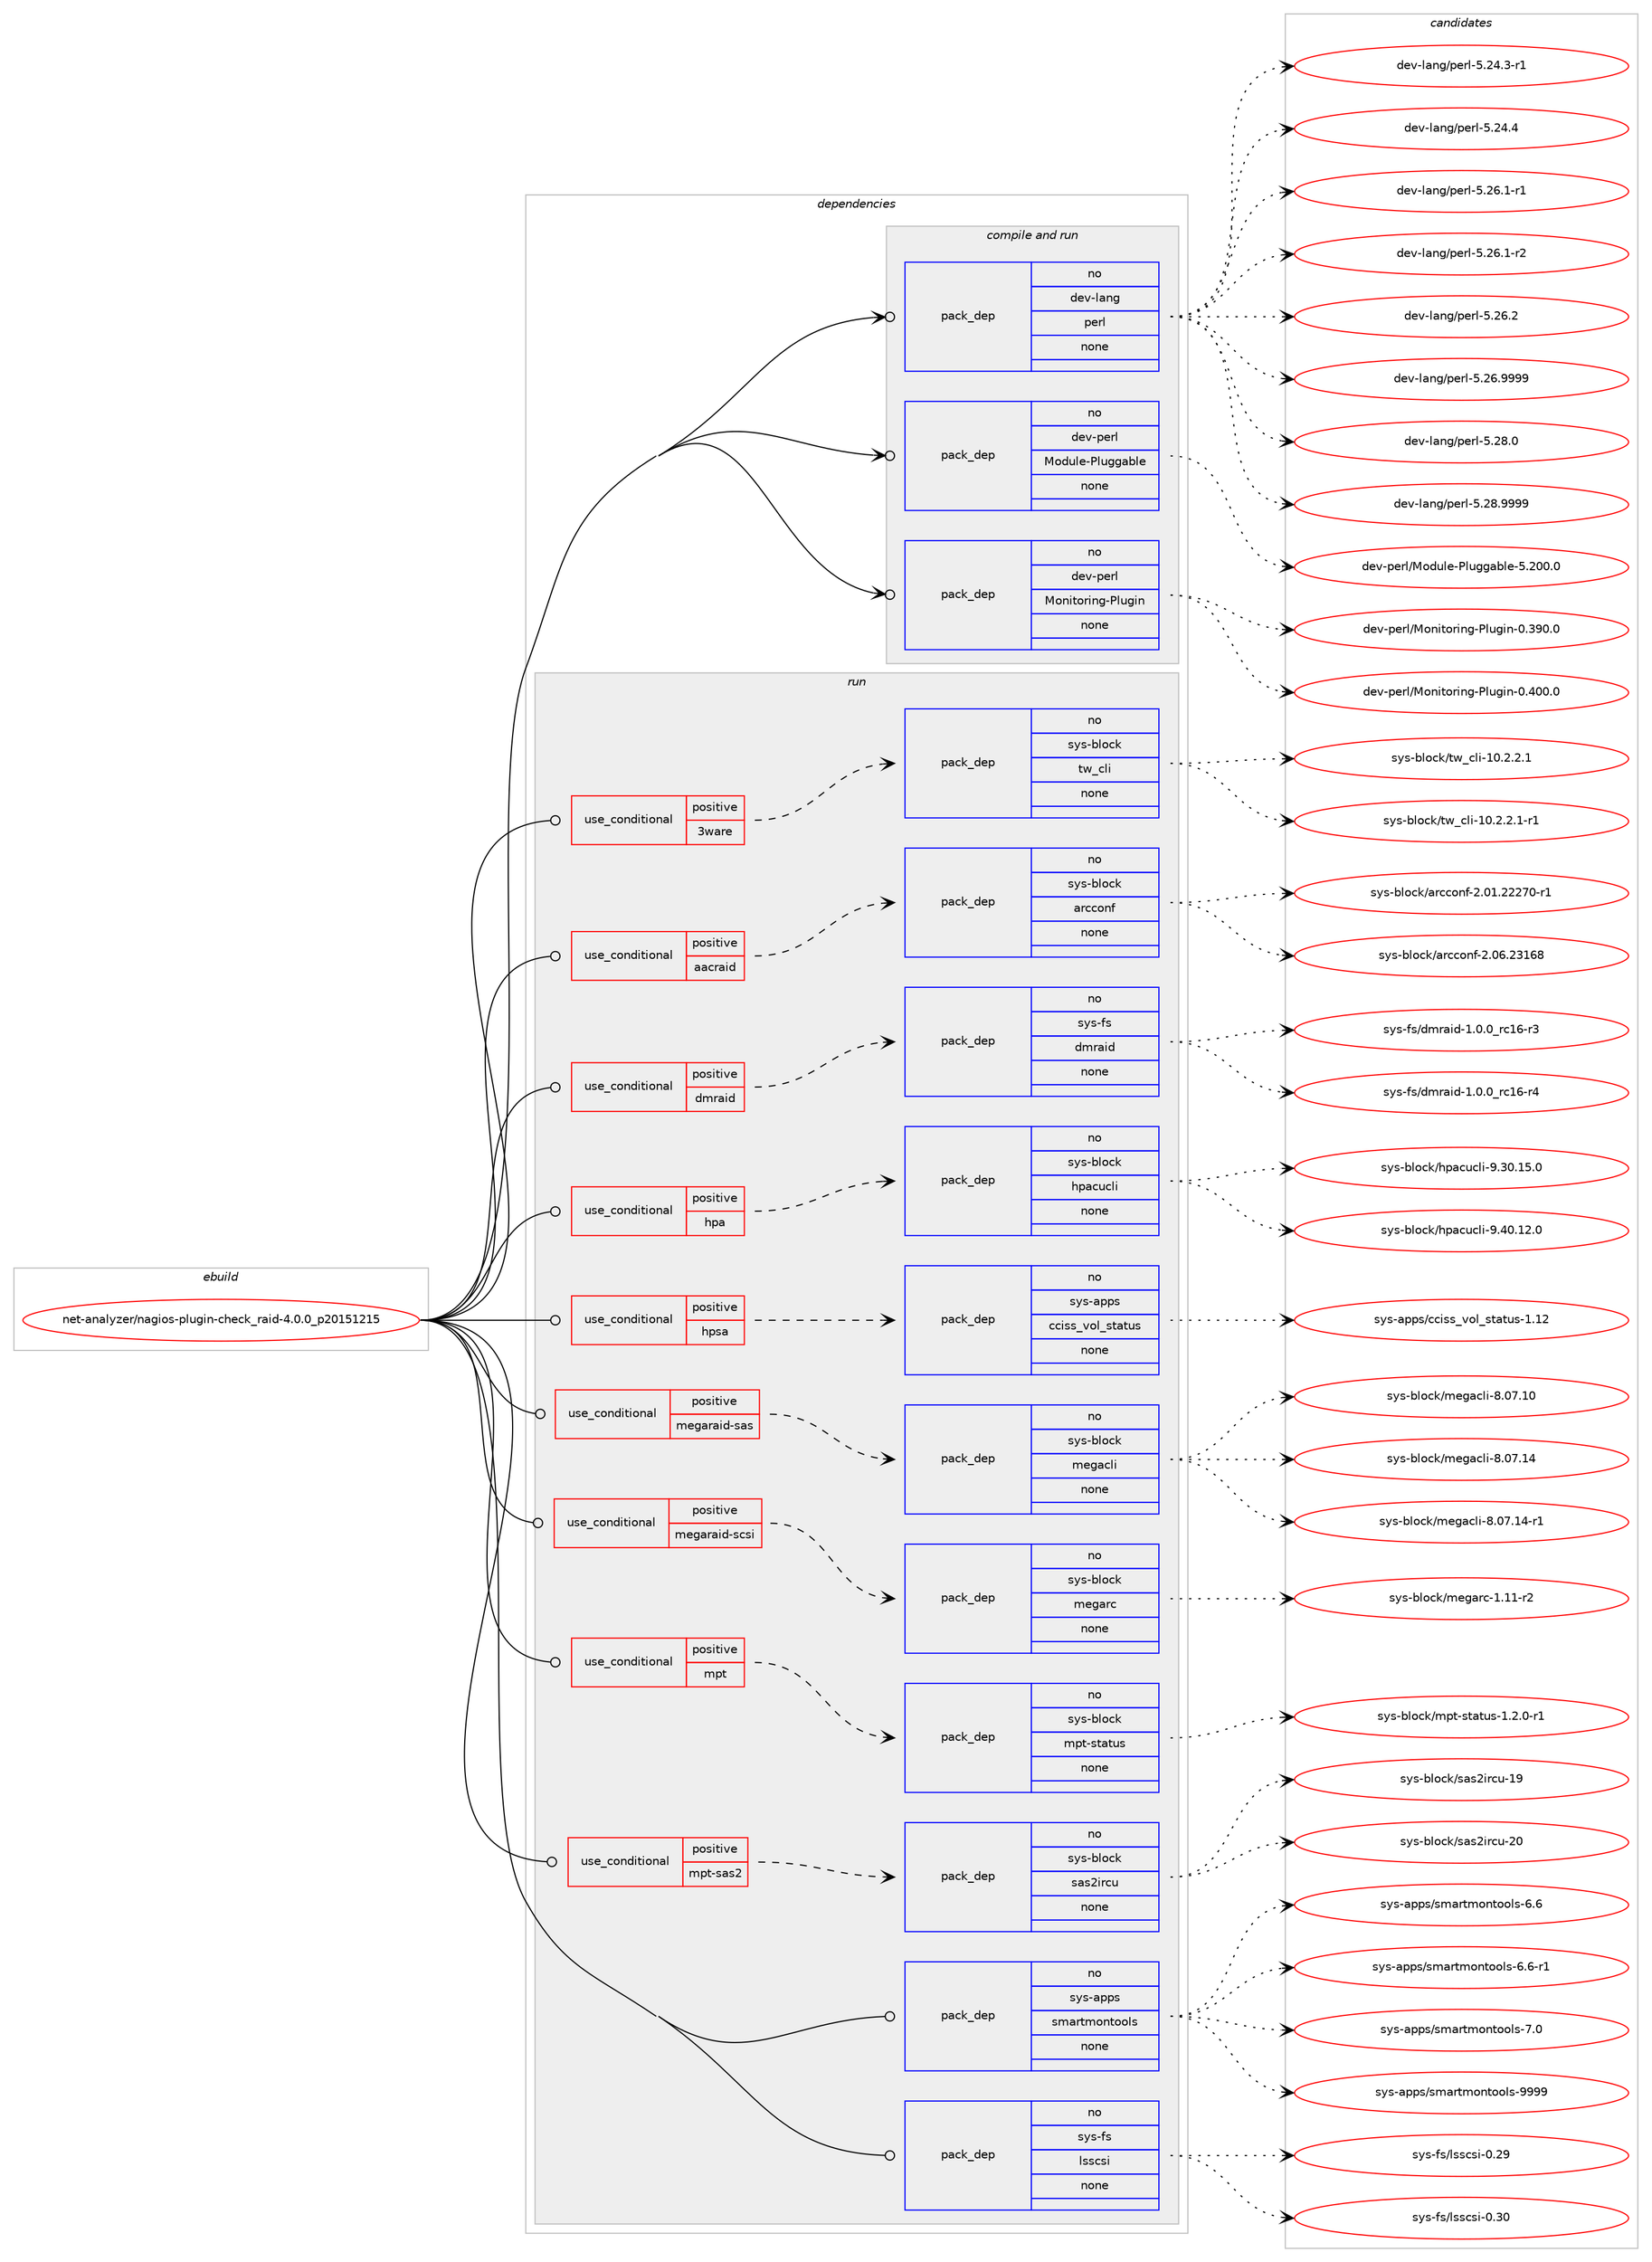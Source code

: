 digraph prolog {

# *************
# Graph options
# *************

newrank=true;
concentrate=true;
compound=true;
graph [rankdir=LR,fontname=Helvetica,fontsize=10,ranksep=1.5];#, ranksep=2.5, nodesep=0.2];
edge  [arrowhead=vee];
node  [fontname=Helvetica,fontsize=10];

# **********
# The ebuild
# **********

subgraph cluster_leftcol {
color=gray;
rank=same;
label=<<i>ebuild</i>>;
id [label="net-analyzer/nagios-plugin-check_raid-4.0.0_p20151215", color=red, width=4, href="../net-analyzer/nagios-plugin-check_raid-4.0.0_p20151215.svg"];
}

# ****************
# The dependencies
# ****************

subgraph cluster_midcol {
color=gray;
label=<<i>dependencies</i>>;
subgraph cluster_compile {
fillcolor="#eeeeee";
style=filled;
label=<<i>compile</i>>;
}
subgraph cluster_compileandrun {
fillcolor="#eeeeee";
style=filled;
label=<<i>compile and run</i>>;
subgraph pack1176238 {
dependency1644967 [label=<<TABLE BORDER="0" CELLBORDER="1" CELLSPACING="0" CELLPADDING="4" WIDTH="220"><TR><TD ROWSPAN="6" CELLPADDING="30">pack_dep</TD></TR><TR><TD WIDTH="110">no</TD></TR><TR><TD>dev-lang</TD></TR><TR><TD>perl</TD></TR><TR><TD>none</TD></TR><TR><TD></TD></TR></TABLE>>, shape=none, color=blue];
}
id:e -> dependency1644967:w [weight=20,style="solid",arrowhead="odotvee"];
subgraph pack1176239 {
dependency1644968 [label=<<TABLE BORDER="0" CELLBORDER="1" CELLSPACING="0" CELLPADDING="4" WIDTH="220"><TR><TD ROWSPAN="6" CELLPADDING="30">pack_dep</TD></TR><TR><TD WIDTH="110">no</TD></TR><TR><TD>dev-perl</TD></TR><TR><TD>Module-Pluggable</TD></TR><TR><TD>none</TD></TR><TR><TD></TD></TR></TABLE>>, shape=none, color=blue];
}
id:e -> dependency1644968:w [weight=20,style="solid",arrowhead="odotvee"];
subgraph pack1176240 {
dependency1644969 [label=<<TABLE BORDER="0" CELLBORDER="1" CELLSPACING="0" CELLPADDING="4" WIDTH="220"><TR><TD ROWSPAN="6" CELLPADDING="30">pack_dep</TD></TR><TR><TD WIDTH="110">no</TD></TR><TR><TD>dev-perl</TD></TR><TR><TD>Monitoring-Plugin</TD></TR><TR><TD>none</TD></TR><TR><TD></TD></TR></TABLE>>, shape=none, color=blue];
}
id:e -> dependency1644969:w [weight=20,style="solid",arrowhead="odotvee"];
}
subgraph cluster_run {
fillcolor="#eeeeee";
style=filled;
label=<<i>run</i>>;
subgraph cond442146 {
dependency1644970 [label=<<TABLE BORDER="0" CELLBORDER="1" CELLSPACING="0" CELLPADDING="4"><TR><TD ROWSPAN="3" CELLPADDING="10">use_conditional</TD></TR><TR><TD>positive</TD></TR><TR><TD>3ware</TD></TR></TABLE>>, shape=none, color=red];
subgraph pack1176241 {
dependency1644971 [label=<<TABLE BORDER="0" CELLBORDER="1" CELLSPACING="0" CELLPADDING="4" WIDTH="220"><TR><TD ROWSPAN="6" CELLPADDING="30">pack_dep</TD></TR><TR><TD WIDTH="110">no</TD></TR><TR><TD>sys-block</TD></TR><TR><TD>tw_cli</TD></TR><TR><TD>none</TD></TR><TR><TD></TD></TR></TABLE>>, shape=none, color=blue];
}
dependency1644970:e -> dependency1644971:w [weight=20,style="dashed",arrowhead="vee"];
}
id:e -> dependency1644970:w [weight=20,style="solid",arrowhead="odot"];
subgraph cond442147 {
dependency1644972 [label=<<TABLE BORDER="0" CELLBORDER="1" CELLSPACING="0" CELLPADDING="4"><TR><TD ROWSPAN="3" CELLPADDING="10">use_conditional</TD></TR><TR><TD>positive</TD></TR><TR><TD>aacraid</TD></TR></TABLE>>, shape=none, color=red];
subgraph pack1176242 {
dependency1644973 [label=<<TABLE BORDER="0" CELLBORDER="1" CELLSPACING="0" CELLPADDING="4" WIDTH="220"><TR><TD ROWSPAN="6" CELLPADDING="30">pack_dep</TD></TR><TR><TD WIDTH="110">no</TD></TR><TR><TD>sys-block</TD></TR><TR><TD>arcconf</TD></TR><TR><TD>none</TD></TR><TR><TD></TD></TR></TABLE>>, shape=none, color=blue];
}
dependency1644972:e -> dependency1644973:w [weight=20,style="dashed",arrowhead="vee"];
}
id:e -> dependency1644972:w [weight=20,style="solid",arrowhead="odot"];
subgraph cond442148 {
dependency1644974 [label=<<TABLE BORDER="0" CELLBORDER="1" CELLSPACING="0" CELLPADDING="4"><TR><TD ROWSPAN="3" CELLPADDING="10">use_conditional</TD></TR><TR><TD>positive</TD></TR><TR><TD>dmraid</TD></TR></TABLE>>, shape=none, color=red];
subgraph pack1176243 {
dependency1644975 [label=<<TABLE BORDER="0" CELLBORDER="1" CELLSPACING="0" CELLPADDING="4" WIDTH="220"><TR><TD ROWSPAN="6" CELLPADDING="30">pack_dep</TD></TR><TR><TD WIDTH="110">no</TD></TR><TR><TD>sys-fs</TD></TR><TR><TD>dmraid</TD></TR><TR><TD>none</TD></TR><TR><TD></TD></TR></TABLE>>, shape=none, color=blue];
}
dependency1644974:e -> dependency1644975:w [weight=20,style="dashed",arrowhead="vee"];
}
id:e -> dependency1644974:w [weight=20,style="solid",arrowhead="odot"];
subgraph cond442149 {
dependency1644976 [label=<<TABLE BORDER="0" CELLBORDER="1" CELLSPACING="0" CELLPADDING="4"><TR><TD ROWSPAN="3" CELLPADDING="10">use_conditional</TD></TR><TR><TD>positive</TD></TR><TR><TD>hpa</TD></TR></TABLE>>, shape=none, color=red];
subgraph pack1176244 {
dependency1644977 [label=<<TABLE BORDER="0" CELLBORDER="1" CELLSPACING="0" CELLPADDING="4" WIDTH="220"><TR><TD ROWSPAN="6" CELLPADDING="30">pack_dep</TD></TR><TR><TD WIDTH="110">no</TD></TR><TR><TD>sys-block</TD></TR><TR><TD>hpacucli</TD></TR><TR><TD>none</TD></TR><TR><TD></TD></TR></TABLE>>, shape=none, color=blue];
}
dependency1644976:e -> dependency1644977:w [weight=20,style="dashed",arrowhead="vee"];
}
id:e -> dependency1644976:w [weight=20,style="solid",arrowhead="odot"];
subgraph cond442150 {
dependency1644978 [label=<<TABLE BORDER="0" CELLBORDER="1" CELLSPACING="0" CELLPADDING="4"><TR><TD ROWSPAN="3" CELLPADDING="10">use_conditional</TD></TR><TR><TD>positive</TD></TR><TR><TD>hpsa</TD></TR></TABLE>>, shape=none, color=red];
subgraph pack1176245 {
dependency1644979 [label=<<TABLE BORDER="0" CELLBORDER="1" CELLSPACING="0" CELLPADDING="4" WIDTH="220"><TR><TD ROWSPAN="6" CELLPADDING="30">pack_dep</TD></TR><TR><TD WIDTH="110">no</TD></TR><TR><TD>sys-apps</TD></TR><TR><TD>cciss_vol_status</TD></TR><TR><TD>none</TD></TR><TR><TD></TD></TR></TABLE>>, shape=none, color=blue];
}
dependency1644978:e -> dependency1644979:w [weight=20,style="dashed",arrowhead="vee"];
}
id:e -> dependency1644978:w [weight=20,style="solid",arrowhead="odot"];
subgraph cond442151 {
dependency1644980 [label=<<TABLE BORDER="0" CELLBORDER="1" CELLSPACING="0" CELLPADDING="4"><TR><TD ROWSPAN="3" CELLPADDING="10">use_conditional</TD></TR><TR><TD>positive</TD></TR><TR><TD>megaraid-sas</TD></TR></TABLE>>, shape=none, color=red];
subgraph pack1176246 {
dependency1644981 [label=<<TABLE BORDER="0" CELLBORDER="1" CELLSPACING="0" CELLPADDING="4" WIDTH="220"><TR><TD ROWSPAN="6" CELLPADDING="30">pack_dep</TD></TR><TR><TD WIDTH="110">no</TD></TR><TR><TD>sys-block</TD></TR><TR><TD>megacli</TD></TR><TR><TD>none</TD></TR><TR><TD></TD></TR></TABLE>>, shape=none, color=blue];
}
dependency1644980:e -> dependency1644981:w [weight=20,style="dashed",arrowhead="vee"];
}
id:e -> dependency1644980:w [weight=20,style="solid",arrowhead="odot"];
subgraph cond442152 {
dependency1644982 [label=<<TABLE BORDER="0" CELLBORDER="1" CELLSPACING="0" CELLPADDING="4"><TR><TD ROWSPAN="3" CELLPADDING="10">use_conditional</TD></TR><TR><TD>positive</TD></TR><TR><TD>megaraid-scsi</TD></TR></TABLE>>, shape=none, color=red];
subgraph pack1176247 {
dependency1644983 [label=<<TABLE BORDER="0" CELLBORDER="1" CELLSPACING="0" CELLPADDING="4" WIDTH="220"><TR><TD ROWSPAN="6" CELLPADDING="30">pack_dep</TD></TR><TR><TD WIDTH="110">no</TD></TR><TR><TD>sys-block</TD></TR><TR><TD>megarc</TD></TR><TR><TD>none</TD></TR><TR><TD></TD></TR></TABLE>>, shape=none, color=blue];
}
dependency1644982:e -> dependency1644983:w [weight=20,style="dashed",arrowhead="vee"];
}
id:e -> dependency1644982:w [weight=20,style="solid",arrowhead="odot"];
subgraph cond442153 {
dependency1644984 [label=<<TABLE BORDER="0" CELLBORDER="1" CELLSPACING="0" CELLPADDING="4"><TR><TD ROWSPAN="3" CELLPADDING="10">use_conditional</TD></TR><TR><TD>positive</TD></TR><TR><TD>mpt</TD></TR></TABLE>>, shape=none, color=red];
subgraph pack1176248 {
dependency1644985 [label=<<TABLE BORDER="0" CELLBORDER="1" CELLSPACING="0" CELLPADDING="4" WIDTH="220"><TR><TD ROWSPAN="6" CELLPADDING="30">pack_dep</TD></TR><TR><TD WIDTH="110">no</TD></TR><TR><TD>sys-block</TD></TR><TR><TD>mpt-status</TD></TR><TR><TD>none</TD></TR><TR><TD></TD></TR></TABLE>>, shape=none, color=blue];
}
dependency1644984:e -> dependency1644985:w [weight=20,style="dashed",arrowhead="vee"];
}
id:e -> dependency1644984:w [weight=20,style="solid",arrowhead="odot"];
subgraph cond442154 {
dependency1644986 [label=<<TABLE BORDER="0" CELLBORDER="1" CELLSPACING="0" CELLPADDING="4"><TR><TD ROWSPAN="3" CELLPADDING="10">use_conditional</TD></TR><TR><TD>positive</TD></TR><TR><TD>mpt-sas2</TD></TR></TABLE>>, shape=none, color=red];
subgraph pack1176249 {
dependency1644987 [label=<<TABLE BORDER="0" CELLBORDER="1" CELLSPACING="0" CELLPADDING="4" WIDTH="220"><TR><TD ROWSPAN="6" CELLPADDING="30">pack_dep</TD></TR><TR><TD WIDTH="110">no</TD></TR><TR><TD>sys-block</TD></TR><TR><TD>sas2ircu</TD></TR><TR><TD>none</TD></TR><TR><TD></TD></TR></TABLE>>, shape=none, color=blue];
}
dependency1644986:e -> dependency1644987:w [weight=20,style="dashed",arrowhead="vee"];
}
id:e -> dependency1644986:w [weight=20,style="solid",arrowhead="odot"];
subgraph pack1176250 {
dependency1644988 [label=<<TABLE BORDER="0" CELLBORDER="1" CELLSPACING="0" CELLPADDING="4" WIDTH="220"><TR><TD ROWSPAN="6" CELLPADDING="30">pack_dep</TD></TR><TR><TD WIDTH="110">no</TD></TR><TR><TD>sys-apps</TD></TR><TR><TD>smartmontools</TD></TR><TR><TD>none</TD></TR><TR><TD></TD></TR></TABLE>>, shape=none, color=blue];
}
id:e -> dependency1644988:w [weight=20,style="solid",arrowhead="odot"];
subgraph pack1176251 {
dependency1644989 [label=<<TABLE BORDER="0" CELLBORDER="1" CELLSPACING="0" CELLPADDING="4" WIDTH="220"><TR><TD ROWSPAN="6" CELLPADDING="30">pack_dep</TD></TR><TR><TD WIDTH="110">no</TD></TR><TR><TD>sys-fs</TD></TR><TR><TD>lsscsi</TD></TR><TR><TD>none</TD></TR><TR><TD></TD></TR></TABLE>>, shape=none, color=blue];
}
id:e -> dependency1644989:w [weight=20,style="solid",arrowhead="odot"];
}
}

# **************
# The candidates
# **************

subgraph cluster_choices {
rank=same;
color=gray;
label=<<i>candidates</i>>;

subgraph choice1176238 {
color=black;
nodesep=1;
choice100101118451089711010347112101114108455346505246514511449 [label="dev-lang/perl-5.24.3-r1", color=red, width=4,href="../dev-lang/perl-5.24.3-r1.svg"];
choice10010111845108971101034711210111410845534650524652 [label="dev-lang/perl-5.24.4", color=red, width=4,href="../dev-lang/perl-5.24.4.svg"];
choice100101118451089711010347112101114108455346505446494511449 [label="dev-lang/perl-5.26.1-r1", color=red, width=4,href="../dev-lang/perl-5.26.1-r1.svg"];
choice100101118451089711010347112101114108455346505446494511450 [label="dev-lang/perl-5.26.1-r2", color=red, width=4,href="../dev-lang/perl-5.26.1-r2.svg"];
choice10010111845108971101034711210111410845534650544650 [label="dev-lang/perl-5.26.2", color=red, width=4,href="../dev-lang/perl-5.26.2.svg"];
choice10010111845108971101034711210111410845534650544657575757 [label="dev-lang/perl-5.26.9999", color=red, width=4,href="../dev-lang/perl-5.26.9999.svg"];
choice10010111845108971101034711210111410845534650564648 [label="dev-lang/perl-5.28.0", color=red, width=4,href="../dev-lang/perl-5.28.0.svg"];
choice10010111845108971101034711210111410845534650564657575757 [label="dev-lang/perl-5.28.9999", color=red, width=4,href="../dev-lang/perl-5.28.9999.svg"];
dependency1644967:e -> choice100101118451089711010347112101114108455346505246514511449:w [style=dotted,weight="100"];
dependency1644967:e -> choice10010111845108971101034711210111410845534650524652:w [style=dotted,weight="100"];
dependency1644967:e -> choice100101118451089711010347112101114108455346505446494511449:w [style=dotted,weight="100"];
dependency1644967:e -> choice100101118451089711010347112101114108455346505446494511450:w [style=dotted,weight="100"];
dependency1644967:e -> choice10010111845108971101034711210111410845534650544650:w [style=dotted,weight="100"];
dependency1644967:e -> choice10010111845108971101034711210111410845534650544657575757:w [style=dotted,weight="100"];
dependency1644967:e -> choice10010111845108971101034711210111410845534650564648:w [style=dotted,weight="100"];
dependency1644967:e -> choice10010111845108971101034711210111410845534650564657575757:w [style=dotted,weight="100"];
}
subgraph choice1176239 {
color=black;
nodesep=1;
choice100101118451121011141084777111100117108101458010811710310397981081014553465048484648 [label="dev-perl/Module-Pluggable-5.200.0", color=red, width=4,href="../dev-perl/Module-Pluggable-5.200.0.svg"];
dependency1644968:e -> choice100101118451121011141084777111100117108101458010811710310397981081014553465048484648:w [style=dotted,weight="100"];
}
subgraph choice1176240 {
color=black;
nodesep=1;
choice10010111845112101114108477711111010511611111410511010345801081171031051104548465157484648 [label="dev-perl/Monitoring-Plugin-0.390.0", color=red, width=4,href="../dev-perl/Monitoring-Plugin-0.390.0.svg"];
choice10010111845112101114108477711111010511611111410511010345801081171031051104548465248484648 [label="dev-perl/Monitoring-Plugin-0.400.0", color=red, width=4,href="../dev-perl/Monitoring-Plugin-0.400.0.svg"];
dependency1644969:e -> choice10010111845112101114108477711111010511611111410511010345801081171031051104548465157484648:w [style=dotted,weight="100"];
dependency1644969:e -> choice10010111845112101114108477711111010511611111410511010345801081171031051104548465248484648:w [style=dotted,weight="100"];
}
subgraph choice1176241 {
color=black;
nodesep=1;
choice115121115459810811199107471161199599108105454948465046504649 [label="sys-block/tw_cli-10.2.2.1", color=red, width=4,href="../sys-block/tw_cli-10.2.2.1.svg"];
choice1151211154598108111991074711611995991081054549484650465046494511449 [label="sys-block/tw_cli-10.2.2.1-r1", color=red, width=4,href="../sys-block/tw_cli-10.2.2.1-r1.svg"];
dependency1644971:e -> choice115121115459810811199107471161199599108105454948465046504649:w [style=dotted,weight="100"];
dependency1644971:e -> choice1151211154598108111991074711611995991081054549484650465046494511449:w [style=dotted,weight="100"];
}
subgraph choice1176242 {
color=black;
nodesep=1;
choice1151211154598108111991074797114999911111010245504648494650505055484511449 [label="sys-block/arcconf-2.01.22270-r1", color=red, width=4,href="../sys-block/arcconf-2.01.22270-r1.svg"];
choice115121115459810811199107479711499991111101024550464854465051495456 [label="sys-block/arcconf-2.06.23168", color=red, width=4,href="../sys-block/arcconf-2.06.23168.svg"];
dependency1644973:e -> choice1151211154598108111991074797114999911111010245504648494650505055484511449:w [style=dotted,weight="100"];
dependency1644973:e -> choice115121115459810811199107479711499991111101024550464854465051495456:w [style=dotted,weight="100"];
}
subgraph choice1176243 {
color=black;
nodesep=1;
choice115121115451021154710010911497105100454946484648951149949544511451 [label="sys-fs/dmraid-1.0.0_rc16-r3", color=red, width=4,href="../sys-fs/dmraid-1.0.0_rc16-r3.svg"];
choice115121115451021154710010911497105100454946484648951149949544511452 [label="sys-fs/dmraid-1.0.0_rc16-r4", color=red, width=4,href="../sys-fs/dmraid-1.0.0_rc16-r4.svg"];
dependency1644975:e -> choice115121115451021154710010911497105100454946484648951149949544511451:w [style=dotted,weight="100"];
dependency1644975:e -> choice115121115451021154710010911497105100454946484648951149949544511452:w [style=dotted,weight="100"];
}
subgraph choice1176244 {
color=black;
nodesep=1;
choice1151211154598108111991074710411297991179910810545574651484649534648 [label="sys-block/hpacucli-9.30.15.0", color=red, width=4,href="../sys-block/hpacucli-9.30.15.0.svg"];
choice1151211154598108111991074710411297991179910810545574652484649504648 [label="sys-block/hpacucli-9.40.12.0", color=red, width=4,href="../sys-block/hpacucli-9.40.12.0.svg"];
dependency1644977:e -> choice1151211154598108111991074710411297991179910810545574651484649534648:w [style=dotted,weight="100"];
dependency1644977:e -> choice1151211154598108111991074710411297991179910810545574652484649504648:w [style=dotted,weight="100"];
}
subgraph choice1176245 {
color=black;
nodesep=1;
choice11512111545971121121154799991051151159511811110895115116971161171154549464950 [label="sys-apps/cciss_vol_status-1.12", color=red, width=4,href="../sys-apps/cciss_vol_status-1.12.svg"];
dependency1644979:e -> choice11512111545971121121154799991051151159511811110895115116971161171154549464950:w [style=dotted,weight="100"];
}
subgraph choice1176246 {
color=black;
nodesep=1;
choice1151211154598108111991074710910110397991081054556464855464948 [label="sys-block/megacli-8.07.10", color=red, width=4,href="../sys-block/megacli-8.07.10.svg"];
choice1151211154598108111991074710910110397991081054556464855464952 [label="sys-block/megacli-8.07.14", color=red, width=4,href="../sys-block/megacli-8.07.14.svg"];
choice11512111545981081119910747109101103979910810545564648554649524511449 [label="sys-block/megacli-8.07.14-r1", color=red, width=4,href="../sys-block/megacli-8.07.14-r1.svg"];
dependency1644981:e -> choice1151211154598108111991074710910110397991081054556464855464948:w [style=dotted,weight="100"];
dependency1644981:e -> choice1151211154598108111991074710910110397991081054556464855464952:w [style=dotted,weight="100"];
dependency1644981:e -> choice11512111545981081119910747109101103979910810545564648554649524511449:w [style=dotted,weight="100"];
}
subgraph choice1176247 {
color=black;
nodesep=1;
choice11512111545981081119910747109101103971149945494649494511450 [label="sys-block/megarc-1.11-r2", color=red, width=4,href="../sys-block/megarc-1.11-r2.svg"];
dependency1644983:e -> choice11512111545981081119910747109101103971149945494649494511450:w [style=dotted,weight="100"];
}
subgraph choice1176248 {
color=black;
nodesep=1;
choice1151211154598108111991074710911211645115116971161171154549465046484511449 [label="sys-block/mpt-status-1.2.0-r1", color=red, width=4,href="../sys-block/mpt-status-1.2.0-r1.svg"];
dependency1644985:e -> choice1151211154598108111991074710911211645115116971161171154549465046484511449:w [style=dotted,weight="100"];
}
subgraph choice1176249 {
color=black;
nodesep=1;
choice11512111545981081119910747115971155010511499117454957 [label="sys-block/sas2ircu-19", color=red, width=4,href="../sys-block/sas2ircu-19.svg"];
choice11512111545981081119910747115971155010511499117455048 [label="sys-block/sas2ircu-20", color=red, width=4,href="../sys-block/sas2ircu-20.svg"];
dependency1644987:e -> choice11512111545981081119910747115971155010511499117454957:w [style=dotted,weight="100"];
dependency1644987:e -> choice11512111545981081119910747115971155010511499117455048:w [style=dotted,weight="100"];
}
subgraph choice1176250 {
color=black;
nodesep=1;
choice1151211154597112112115471151099711411610911111011611111110811545544654 [label="sys-apps/smartmontools-6.6", color=red, width=4,href="../sys-apps/smartmontools-6.6.svg"];
choice11512111545971121121154711510997114116109111110116111111108115455446544511449 [label="sys-apps/smartmontools-6.6-r1", color=red, width=4,href="../sys-apps/smartmontools-6.6-r1.svg"];
choice1151211154597112112115471151099711411610911111011611111110811545554648 [label="sys-apps/smartmontools-7.0", color=red, width=4,href="../sys-apps/smartmontools-7.0.svg"];
choice115121115459711211211547115109971141161091111101161111111081154557575757 [label="sys-apps/smartmontools-9999", color=red, width=4,href="../sys-apps/smartmontools-9999.svg"];
dependency1644988:e -> choice1151211154597112112115471151099711411610911111011611111110811545544654:w [style=dotted,weight="100"];
dependency1644988:e -> choice11512111545971121121154711510997114116109111110116111111108115455446544511449:w [style=dotted,weight="100"];
dependency1644988:e -> choice1151211154597112112115471151099711411610911111011611111110811545554648:w [style=dotted,weight="100"];
dependency1644988:e -> choice115121115459711211211547115109971141161091111101161111111081154557575757:w [style=dotted,weight="100"];
}
subgraph choice1176251 {
color=black;
nodesep=1;
choice1151211154510211547108115115991151054548465057 [label="sys-fs/lsscsi-0.29", color=red, width=4,href="../sys-fs/lsscsi-0.29.svg"];
choice1151211154510211547108115115991151054548465148 [label="sys-fs/lsscsi-0.30", color=red, width=4,href="../sys-fs/lsscsi-0.30.svg"];
dependency1644989:e -> choice1151211154510211547108115115991151054548465057:w [style=dotted,weight="100"];
dependency1644989:e -> choice1151211154510211547108115115991151054548465148:w [style=dotted,weight="100"];
}
}

}

